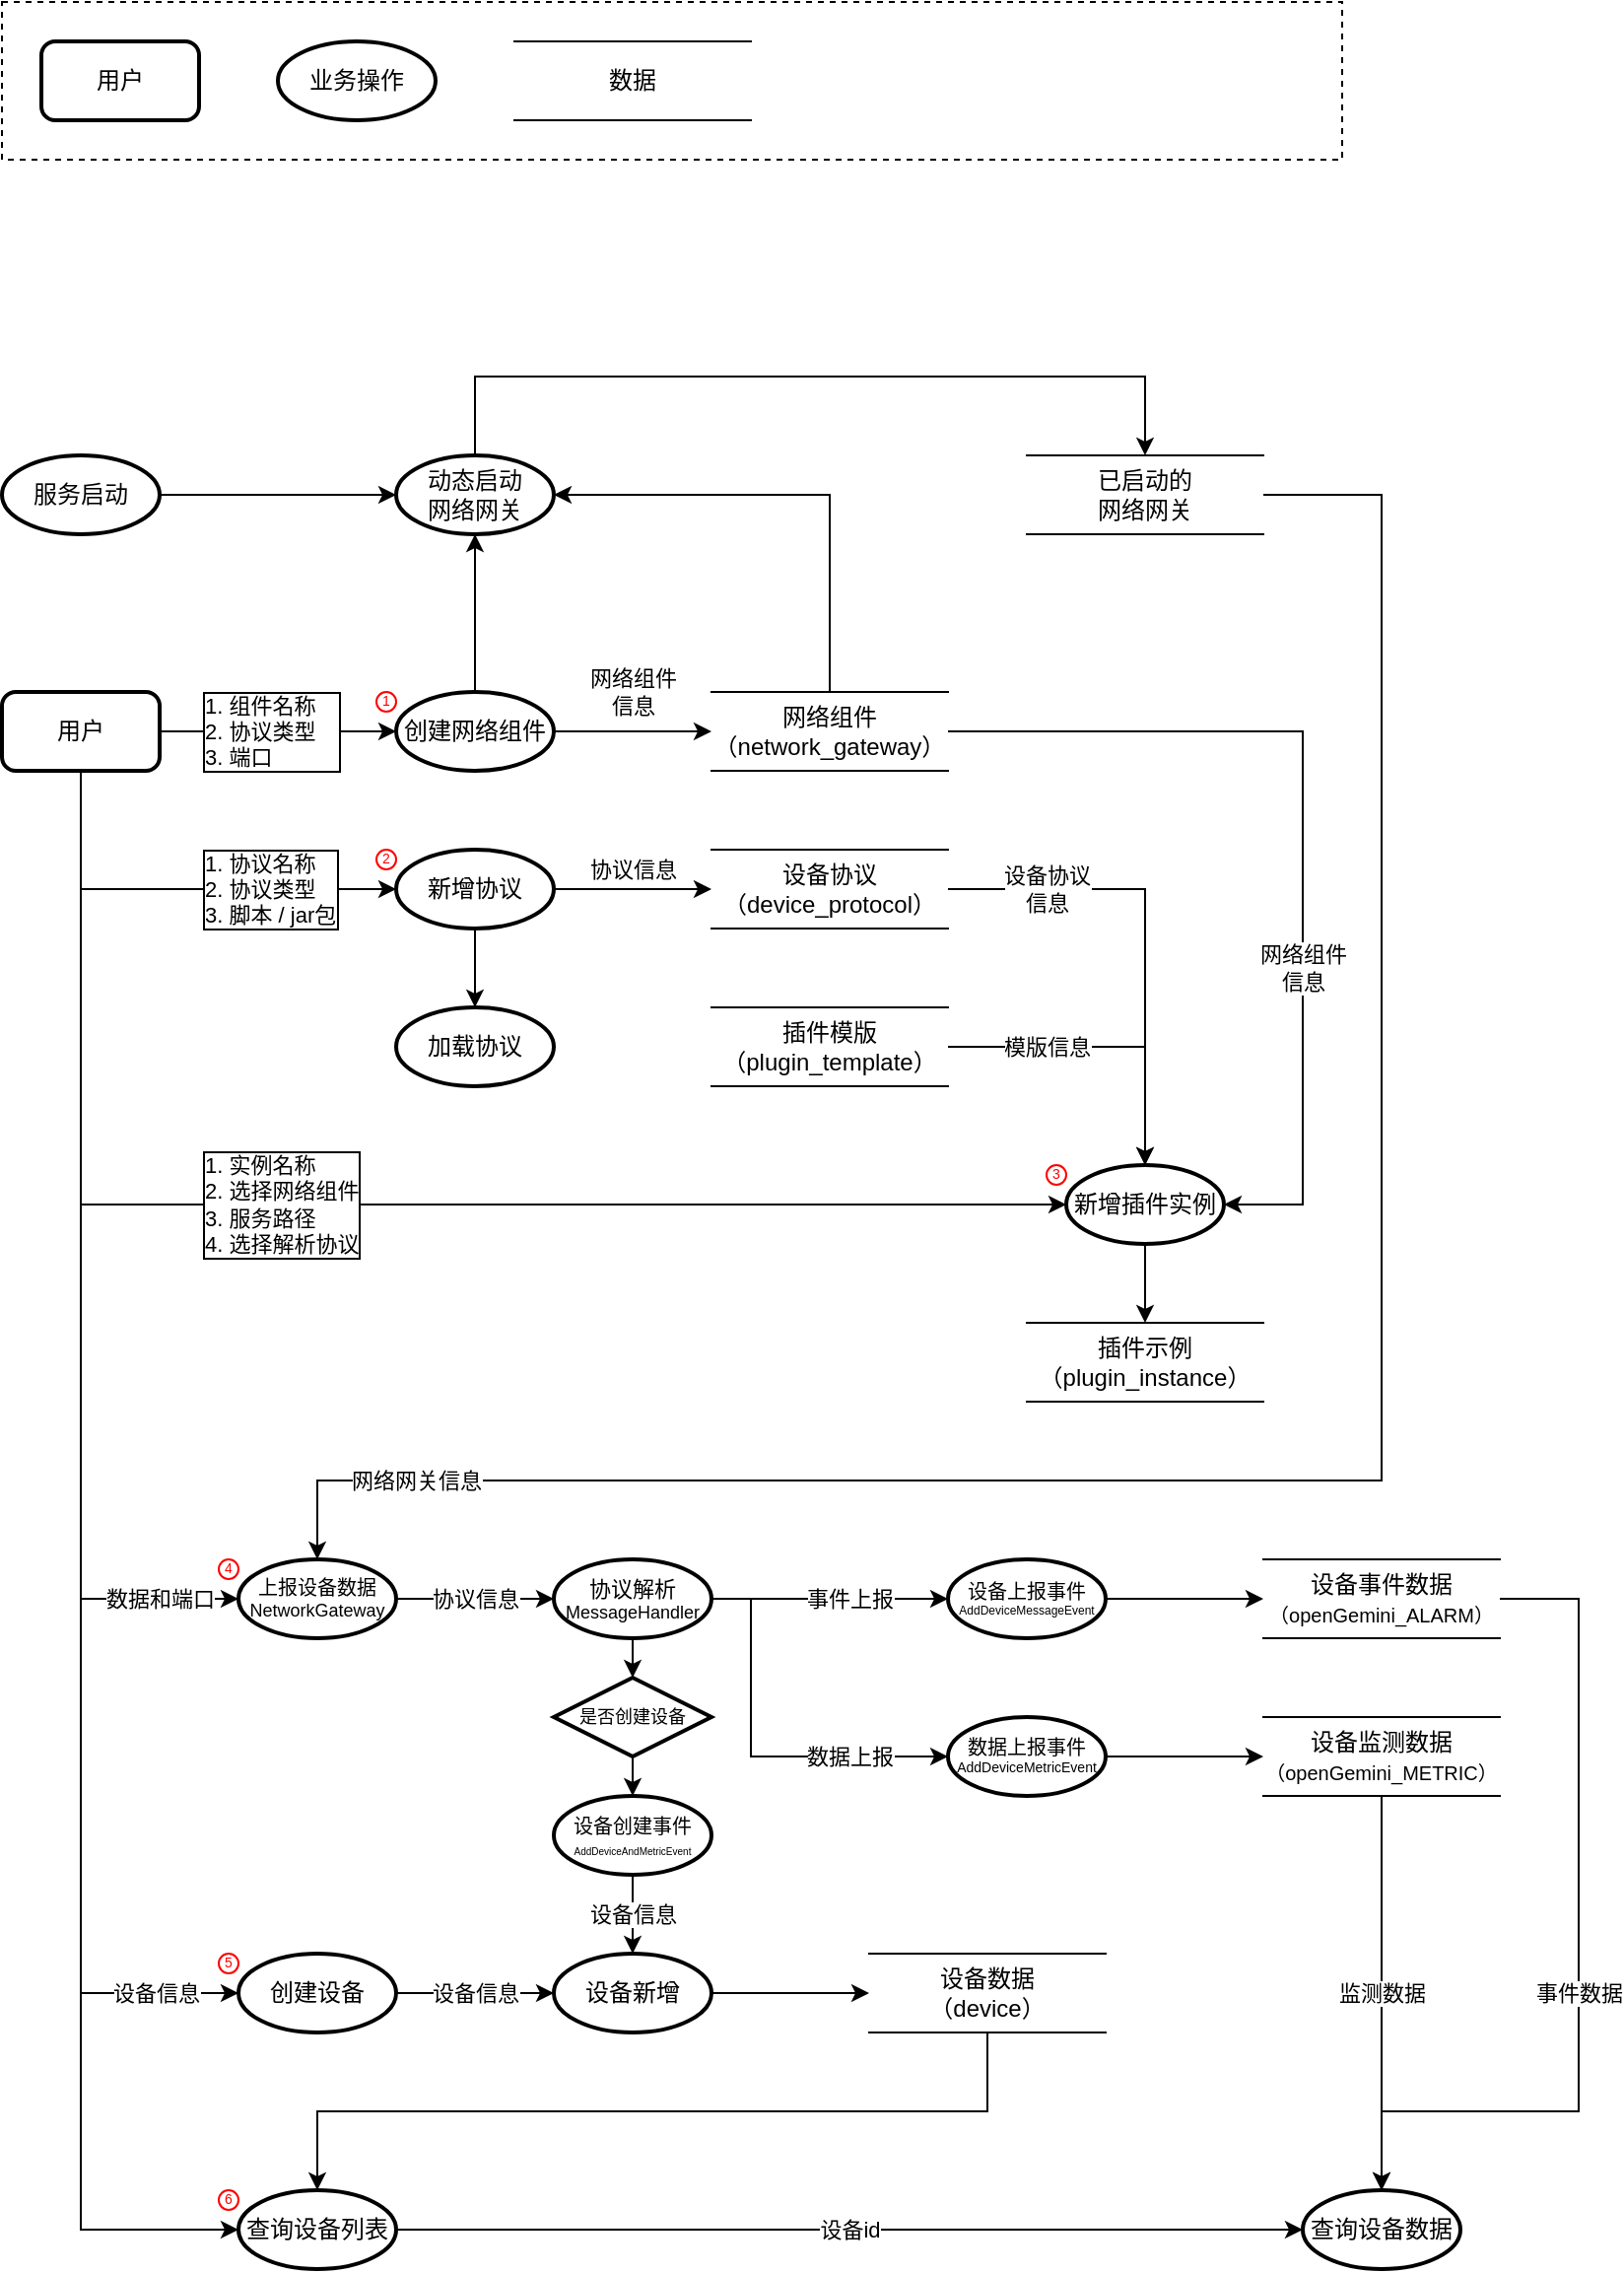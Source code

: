 <mxfile version="28.2.7">
  <diagram name="第 1 页" id="TWmrG3oodLnLUxh_rY0R">
    <mxGraphModel dx="888" dy="1635" grid="1" gridSize="10" guides="1" tooltips="1" connect="1" arrows="1" fold="1" page="1" pageScale="1" pageWidth="827" pageHeight="1169" math="0" shadow="0">
      <root>
        <mxCell id="0" />
        <mxCell id="1" parent="0" />
        <mxCell id="C81Zs6hBcrObSyvkOhi6-6" value="1. 组件名称&amp;nbsp; &amp;nbsp;&amp;nbsp;&lt;div&gt;2. 协议类型&lt;/div&gt;&lt;div&gt;3. 端口&lt;/div&gt;" style="edgeStyle=orthogonalEdgeStyle;rounded=0;orthogonalLoop=1;jettySize=auto;html=1;align=left;textShadow=0;labelBorderColor=default;" parent="1" source="C81Zs6hBcrObSyvkOhi6-4" target="C81Zs6hBcrObSyvkOhi6-5" edge="1">
          <mxGeometry x="-0.667" relative="1" as="geometry">
            <mxPoint as="offset" />
            <Array as="points">
              <mxPoint x="290" y="-100" />
              <mxPoint x="290" y="-100" />
            </Array>
          </mxGeometry>
        </mxCell>
        <mxCell id="C81Zs6hBcrObSyvkOhi6-19" value="1. 实例名称&lt;div&gt;2. 选择网络组件&lt;/div&gt;&lt;div&gt;3. 服务路径&lt;/div&gt;&lt;div&gt;4. 选择解析协议&lt;/div&gt;" style="edgeStyle=orthogonalEdgeStyle;rounded=0;orthogonalLoop=1;jettySize=auto;html=1;align=left;entryX=0;entryY=0.5;entryDx=0;entryDy=0;entryPerimeter=0;labelBorderColor=default;" parent="1" source="C81Zs6hBcrObSyvkOhi6-4" target="C81Zs6hBcrObSyvkOhi6-18" edge="1">
          <mxGeometry x="-0.222" relative="1" as="geometry">
            <mxPoint as="offset" />
            <mxPoint x="500" y="100" as="targetPoint" />
            <Array as="points">
              <mxPoint x="160" y="140" />
            </Array>
          </mxGeometry>
        </mxCell>
        <mxCell id="C81Zs6hBcrObSyvkOhi6-4" value="用户" style="rounded=1;whiteSpace=wrap;html=1;absoluteArcSize=1;arcSize=14;strokeWidth=2;" parent="1" vertex="1">
          <mxGeometry x="120" y="-120" width="80" height="40" as="geometry" />
        </mxCell>
        <mxCell id="C81Zs6hBcrObSyvkOhi6-9" value="网络组件&lt;div&gt;信息&lt;/div&gt;" style="edgeStyle=orthogonalEdgeStyle;rounded=0;orthogonalLoop=1;jettySize=auto;html=1;align=center;" parent="1" source="C81Zs6hBcrObSyvkOhi6-5" target="C81Zs6hBcrObSyvkOhi6-8" edge="1">
          <mxGeometry y="20" relative="1" as="geometry">
            <mxPoint as="offset" />
          </mxGeometry>
        </mxCell>
        <mxCell id="tgqBs-2qhETHzA4OnDz1-9" value="" style="edgeStyle=orthogonalEdgeStyle;rounded=0;orthogonalLoop=1;jettySize=auto;html=1;" edge="1" parent="1" source="C81Zs6hBcrObSyvkOhi6-5" target="C81Zs6hBcrObSyvkOhi6-14">
          <mxGeometry relative="1" as="geometry" />
        </mxCell>
        <mxCell id="C81Zs6hBcrObSyvkOhi6-5" value="创建网络组件" style="strokeWidth=2;html=1;shape=mxgraph.flowchart.start_1;whiteSpace=wrap;" parent="1" vertex="1">
          <mxGeometry x="320" y="-120" width="80" height="40" as="geometry" />
        </mxCell>
        <mxCell id="C81Zs6hBcrObSyvkOhi6-8" value="网络组件&lt;br&gt;（network_gateway）" style="shape=partialRectangle;whiteSpace=wrap;html=1;left=0;right=0;fillColor=none;" parent="1" vertex="1">
          <mxGeometry x="480" y="-120" width="120" height="40" as="geometry" />
        </mxCell>
        <mxCell id="C81Zs6hBcrObSyvkOhi6-13" value="协议信息" style="edgeStyle=orthogonalEdgeStyle;rounded=0;orthogonalLoop=1;jettySize=auto;html=1;" parent="1" source="C81Zs6hBcrObSyvkOhi6-10" target="C81Zs6hBcrObSyvkOhi6-12" edge="1">
          <mxGeometry y="10" relative="1" as="geometry">
            <mxPoint as="offset" />
          </mxGeometry>
        </mxCell>
        <mxCell id="tgqBs-2qhETHzA4OnDz1-10" value="" style="edgeStyle=orthogonalEdgeStyle;rounded=0;orthogonalLoop=1;jettySize=auto;html=1;" edge="1" parent="1" source="C81Zs6hBcrObSyvkOhi6-10" target="C81Zs6hBcrObSyvkOhi6-16">
          <mxGeometry relative="1" as="geometry" />
        </mxCell>
        <mxCell id="C81Zs6hBcrObSyvkOhi6-10" value="新增协议" style="strokeWidth=2;html=1;shape=mxgraph.flowchart.start_1;whiteSpace=wrap;" parent="1" vertex="1">
          <mxGeometry x="320" y="-40" width="80" height="40" as="geometry" />
        </mxCell>
        <mxCell id="C81Zs6hBcrObSyvkOhi6-11" value="1. 协议名称&lt;div&gt;2. 协议类型&lt;br&gt;&lt;div&gt;3. 脚本 / jar包&lt;/div&gt;&lt;/div&gt;" style="edgeStyle=orthogonalEdgeStyle;rounded=0;orthogonalLoop=1;jettySize=auto;html=1;entryX=0;entryY=0.5;entryDx=0;entryDy=0;entryPerimeter=0;align=left;labelBorderColor=default;" parent="1" source="C81Zs6hBcrObSyvkOhi6-4" target="C81Zs6hBcrObSyvkOhi6-10" edge="1">
          <mxGeometry x="0.091" relative="1" as="geometry">
            <mxPoint as="offset" />
            <Array as="points">
              <mxPoint x="160" y="-20" />
            </Array>
          </mxGeometry>
        </mxCell>
        <mxCell id="tgqBs-2qhETHzA4OnDz1-8" value="设备协议&lt;br&gt;信息" style="edgeStyle=orthogonalEdgeStyle;rounded=0;orthogonalLoop=1;jettySize=auto;html=1;entryX=0.5;entryY=0;entryDx=0;entryDy=0;entryPerimeter=0;" edge="1" parent="1" source="C81Zs6hBcrObSyvkOhi6-12" target="C81Zs6hBcrObSyvkOhi6-18">
          <mxGeometry x="-0.583" relative="1" as="geometry">
            <Array as="points">
              <mxPoint x="700" y="-20" />
            </Array>
            <mxPoint as="offset" />
          </mxGeometry>
        </mxCell>
        <mxCell id="C81Zs6hBcrObSyvkOhi6-12" value="设备协议&lt;br&gt;（device_protocol）" style="shape=partialRectangle;whiteSpace=wrap;html=1;left=0;right=0;fillColor=none;" parent="1" vertex="1">
          <mxGeometry x="480" y="-40" width="120" height="40" as="geometry" />
        </mxCell>
        <mxCell id="tgqBs-2qhETHzA4OnDz1-68" style="edgeStyle=orthogonalEdgeStyle;rounded=0;orthogonalLoop=1;jettySize=auto;html=1;entryX=0.5;entryY=0;entryDx=0;entryDy=0;" edge="1" parent="1" source="C81Zs6hBcrObSyvkOhi6-14" target="tgqBs-2qhETHzA4OnDz1-67">
          <mxGeometry relative="1" as="geometry">
            <Array as="points">
              <mxPoint x="360" y="-280" />
              <mxPoint x="700" y="-280" />
            </Array>
          </mxGeometry>
        </mxCell>
        <mxCell id="C81Zs6hBcrObSyvkOhi6-14" value="动态启动&lt;div&gt;网络网关&lt;/div&gt;" style="strokeWidth=2;html=1;shape=mxgraph.flowchart.start_1;whiteSpace=wrap;" parent="1" vertex="1">
          <mxGeometry x="320" y="-240" width="80" height="40" as="geometry" />
        </mxCell>
        <mxCell id="C81Zs6hBcrObSyvkOhi6-16" value="加载协议" style="strokeWidth=2;html=1;shape=mxgraph.flowchart.start_1;whiteSpace=wrap;" parent="1" vertex="1">
          <mxGeometry x="320" y="40" width="80" height="40" as="geometry" />
        </mxCell>
        <mxCell id="tgqBs-2qhETHzA4OnDz1-11" value="插件示例&lt;br&gt;（plugin_instance）" style="shape=partialRectangle;whiteSpace=wrap;html=1;left=0;right=0;fillColor=none;" vertex="1" parent="1">
          <mxGeometry x="640" y="200" width="120" height="40" as="geometry" />
        </mxCell>
        <mxCell id="tgqBs-2qhETHzA4OnDz1-13" value="网络组件&lt;div&gt;信息&lt;/div&gt;" style="edgeStyle=orthogonalEdgeStyle;rounded=0;orthogonalLoop=1;jettySize=auto;html=1;horizontal=1;labelBackgroundColor=default;entryX=1;entryY=0.5;entryDx=0;entryDy=0;entryPerimeter=0;" edge="1" parent="1" source="C81Zs6hBcrObSyvkOhi6-8" target="C81Zs6hBcrObSyvkOhi6-18">
          <mxGeometry x="0.304" relative="1" as="geometry">
            <mxPoint x="600" y="-180" as="sourcePoint" />
            <mxPoint x="580" y="80" as="targetPoint" />
            <Array as="points">
              <mxPoint x="780" y="-100" />
              <mxPoint x="780" y="140" />
            </Array>
            <mxPoint as="offset" />
          </mxGeometry>
        </mxCell>
        <mxCell id="tgqBs-2qhETHzA4OnDz1-17" value="" style="edgeStyle=orthogonalEdgeStyle;rounded=0;orthogonalLoop=1;jettySize=auto;html=1;entryX=0.5;entryY=0;entryDx=0;entryDy=0;" edge="1" parent="1" source="C81Zs6hBcrObSyvkOhi6-18" target="tgqBs-2qhETHzA4OnDz1-11">
          <mxGeometry relative="1" as="geometry">
            <Array as="points">
              <mxPoint x="700" y="190" />
              <mxPoint x="700" y="190" />
            </Array>
          </mxGeometry>
        </mxCell>
        <mxCell id="C81Zs6hBcrObSyvkOhi6-18" value="新增插件实例" style="strokeWidth=2;html=1;shape=mxgraph.flowchart.start_1;whiteSpace=wrap;" parent="1" vertex="1">
          <mxGeometry x="660" y="120" width="80" height="40" as="geometry" />
        </mxCell>
        <mxCell id="tgqBs-2qhETHzA4OnDz1-16" value="模版信息" style="edgeStyle=orthogonalEdgeStyle;rounded=0;orthogonalLoop=1;jettySize=auto;html=1;" edge="1" parent="1" source="tgqBs-2qhETHzA4OnDz1-15" target="C81Zs6hBcrObSyvkOhi6-18">
          <mxGeometry x="-0.375" relative="1" as="geometry">
            <mxPoint as="offset" />
          </mxGeometry>
        </mxCell>
        <mxCell id="tgqBs-2qhETHzA4OnDz1-15" value="插件模版&lt;br&gt;（plugin_template）" style="shape=partialRectangle;whiteSpace=wrap;html=1;left=0;right=0;fillColor=none;" vertex="1" parent="1">
          <mxGeometry x="480" y="40" width="120" height="40" as="geometry" />
        </mxCell>
        <mxCell id="tgqBs-2qhETHzA4OnDz1-31" value="" style="group;verticalAlign=top;" vertex="1" connectable="0" parent="1">
          <mxGeometry x="310" y="-120" width="10" height="10" as="geometry" />
        </mxCell>
        <mxCell id="tgqBs-2qhETHzA4OnDz1-29" value="" style="ellipse;whiteSpace=wrap;html=1;aspect=fixed;container=0;fillColor=none;strokeColor=#FF0000;" vertex="1" parent="tgqBs-2qhETHzA4OnDz1-31">
          <mxGeometry width="10" height="10" as="geometry" />
        </mxCell>
        <mxCell id="tgqBs-2qhETHzA4OnDz1-30" value="&lt;font style=&quot;color: rgb(255, 0, 0);&quot;&gt;1&lt;/font&gt;" style="text;html=1;whiteSpace=wrap;strokeColor=none;fillColor=none;align=center;verticalAlign=middle;rounded=0;fontSize=7;container=0;" vertex="1" parent="tgqBs-2qhETHzA4OnDz1-31">
          <mxGeometry width="10" height="10" as="geometry" />
        </mxCell>
        <mxCell id="tgqBs-2qhETHzA4OnDz1-32" value="" style="group" vertex="1" connectable="0" parent="1">
          <mxGeometry x="310" y="-40" width="10" height="10" as="geometry" />
        </mxCell>
        <mxCell id="tgqBs-2qhETHzA4OnDz1-33" value="" style="ellipse;whiteSpace=wrap;html=1;aspect=fixed;container=0;fillColor=none;strokeColor=#FF0000;" vertex="1" parent="tgqBs-2qhETHzA4OnDz1-32">
          <mxGeometry width="10" height="10" as="geometry" />
        </mxCell>
        <mxCell id="tgqBs-2qhETHzA4OnDz1-34" value="&lt;font style=&quot;color: rgb(255, 0, 0);&quot;&gt;2&lt;/font&gt;" style="text;html=1;whiteSpace=wrap;strokeColor=none;fillColor=none;align=center;verticalAlign=middle;rounded=0;fontSize=7;container=0;" vertex="1" parent="tgqBs-2qhETHzA4OnDz1-32">
          <mxGeometry width="10" height="10" as="geometry" />
        </mxCell>
        <mxCell id="tgqBs-2qhETHzA4OnDz1-36" value="" style="group" vertex="1" connectable="0" parent="1">
          <mxGeometry x="650" y="120" width="10" height="10" as="geometry" />
        </mxCell>
        <mxCell id="tgqBs-2qhETHzA4OnDz1-37" value="" style="ellipse;whiteSpace=wrap;html=1;aspect=fixed;container=0;fillColor=none;strokeColor=#FF0000;" vertex="1" parent="tgqBs-2qhETHzA4OnDz1-36">
          <mxGeometry width="10" height="10" as="geometry" />
        </mxCell>
        <mxCell id="tgqBs-2qhETHzA4OnDz1-38" value="&lt;font color=&quot;#ff0000&quot;&gt;3&lt;/font&gt;" style="text;html=1;whiteSpace=wrap;strokeColor=none;fillColor=none;align=center;verticalAlign=middle;rounded=0;fontSize=7;container=0;" vertex="1" parent="tgqBs-2qhETHzA4OnDz1-36">
          <mxGeometry width="10" height="10" as="geometry" />
        </mxCell>
        <mxCell id="tgqBs-2qhETHzA4OnDz1-59" value="协议信息" style="edgeStyle=orthogonalEdgeStyle;rounded=0;orthogonalLoop=1;jettySize=auto;html=1;" edge="1" parent="1" source="tgqBs-2qhETHzA4OnDz1-40" target="tgqBs-2qhETHzA4OnDz1-58">
          <mxGeometry relative="1" as="geometry">
            <mxPoint as="offset" />
          </mxGeometry>
        </mxCell>
        <mxCell id="tgqBs-2qhETHzA4OnDz1-40" value="&lt;font style=&quot;font-size: 10px;&quot;&gt;上报设备数据&lt;/font&gt;&lt;div&gt;NetworkGateway&lt;/div&gt;" style="strokeWidth=2;html=1;shape=mxgraph.flowchart.start_1;whiteSpace=wrap;fontSize=9;" vertex="1" parent="1">
          <mxGeometry x="240" y="320" width="80" height="40" as="geometry" />
        </mxCell>
        <mxCell id="tgqBs-2qhETHzA4OnDz1-45" value="设备id" style="edgeStyle=orthogonalEdgeStyle;rounded=0;orthogonalLoop=1;jettySize=auto;html=1;" edge="1" parent="1" source="tgqBs-2qhETHzA4OnDz1-41" target="tgqBs-2qhETHzA4OnDz1-42">
          <mxGeometry relative="1" as="geometry" />
        </mxCell>
        <mxCell id="tgqBs-2qhETHzA4OnDz1-41" value="查询设备列表" style="strokeWidth=2;html=1;shape=mxgraph.flowchart.start_1;whiteSpace=wrap;" vertex="1" parent="1">
          <mxGeometry x="240" y="640" width="80" height="40" as="geometry" />
        </mxCell>
        <mxCell id="tgqBs-2qhETHzA4OnDz1-42" value="查询设备数据" style="strokeWidth=2;html=1;shape=mxgraph.flowchart.start_1;whiteSpace=wrap;" vertex="1" parent="1">
          <mxGeometry x="780" y="640" width="80" height="40" as="geometry" />
        </mxCell>
        <mxCell id="tgqBs-2qhETHzA4OnDz1-43" value="数据和端口" style="edgeStyle=orthogonalEdgeStyle;rounded=0;orthogonalLoop=1;jettySize=auto;html=1;entryX=0;entryY=0.5;entryDx=0;entryDy=0;entryPerimeter=0;" edge="1" parent="1" source="C81Zs6hBcrObSyvkOhi6-4" target="tgqBs-2qhETHzA4OnDz1-40">
          <mxGeometry x="0.84" relative="1" as="geometry">
            <Array as="points">
              <mxPoint x="160" y="340" />
            </Array>
            <mxPoint as="offset" />
          </mxGeometry>
        </mxCell>
        <mxCell id="tgqBs-2qhETHzA4OnDz1-44" style="edgeStyle=orthogonalEdgeStyle;rounded=0;orthogonalLoop=1;jettySize=auto;html=1;entryX=0;entryY=0.5;entryDx=0;entryDy=0;entryPerimeter=0;" edge="1" parent="1" source="C81Zs6hBcrObSyvkOhi6-4" target="tgqBs-2qhETHzA4OnDz1-41">
          <mxGeometry relative="1" as="geometry">
            <Array as="points">
              <mxPoint x="160" y="660" />
            </Array>
          </mxGeometry>
        </mxCell>
        <mxCell id="tgqBs-2qhETHzA4OnDz1-52" value="" style="group" vertex="1" connectable="0" parent="1">
          <mxGeometry x="230" y="320" width="10" height="10" as="geometry" />
        </mxCell>
        <mxCell id="tgqBs-2qhETHzA4OnDz1-53" value="" style="ellipse;whiteSpace=wrap;html=1;aspect=fixed;container=0;fillColor=none;strokeColor=#FF0000;" vertex="1" parent="tgqBs-2qhETHzA4OnDz1-52">
          <mxGeometry width="10" height="10" as="geometry" />
        </mxCell>
        <mxCell id="tgqBs-2qhETHzA4OnDz1-54" value="&lt;font color=&quot;#ff0000&quot;&gt;4&lt;/font&gt;" style="text;html=1;whiteSpace=wrap;strokeColor=none;fillColor=none;align=center;verticalAlign=middle;rounded=0;fontSize=7;container=0;" vertex="1" parent="tgqBs-2qhETHzA4OnDz1-52">
          <mxGeometry width="10" height="10" as="geometry" />
        </mxCell>
        <mxCell id="tgqBs-2qhETHzA4OnDz1-55" value="" style="group" vertex="1" connectable="0" parent="1">
          <mxGeometry x="230" y="520" width="10" height="10" as="geometry" />
        </mxCell>
        <mxCell id="tgqBs-2qhETHzA4OnDz1-56" value="" style="ellipse;whiteSpace=wrap;html=1;aspect=fixed;container=0;fillColor=none;strokeColor=#FF0000;" vertex="1" parent="tgqBs-2qhETHzA4OnDz1-55">
          <mxGeometry width="10" height="10" as="geometry" />
        </mxCell>
        <mxCell id="tgqBs-2qhETHzA4OnDz1-57" value="&lt;font color=&quot;#ff0000&quot;&gt;5&lt;/font&gt;" style="text;html=1;whiteSpace=wrap;strokeColor=none;fillColor=none;align=center;verticalAlign=middle;rounded=0;fontSize=7;container=0;" vertex="1" parent="tgqBs-2qhETHzA4OnDz1-55">
          <mxGeometry width="10" height="10" as="geometry" />
        </mxCell>
        <mxCell id="tgqBs-2qhETHzA4OnDz1-71" value="事件上报" style="edgeStyle=orthogonalEdgeStyle;rounded=0;orthogonalLoop=1;jettySize=auto;html=1;" edge="1" parent="1" source="tgqBs-2qhETHzA4OnDz1-58" target="tgqBs-2qhETHzA4OnDz1-70">
          <mxGeometry x="0.167" relative="1" as="geometry">
            <mxPoint as="offset" />
          </mxGeometry>
        </mxCell>
        <mxCell id="tgqBs-2qhETHzA4OnDz1-96" style="edgeStyle=orthogonalEdgeStyle;rounded=0;orthogonalLoop=1;jettySize=auto;html=1;entryX=0.5;entryY=0;entryDx=0;entryDy=0;" edge="1" parent="1" source="tgqBs-2qhETHzA4OnDz1-58" target="tgqBs-2qhETHzA4OnDz1-72">
          <mxGeometry relative="1" as="geometry" />
        </mxCell>
        <mxCell id="tgqBs-2qhETHzA4OnDz1-58" value="&lt;font style=&quot;font-size: 11px;&quot;&gt;协议解析&lt;/font&gt;&lt;div&gt;MessageHandler&lt;/div&gt;" style="strokeWidth=2;html=1;shape=mxgraph.flowchart.start_1;whiteSpace=wrap;fontSize=9;" vertex="1" parent="1">
          <mxGeometry x="400" y="320" width="80" height="40" as="geometry" />
        </mxCell>
        <mxCell id="tgqBs-2qhETHzA4OnDz1-61" value="" style="group" vertex="1" connectable="0" parent="1">
          <mxGeometry x="120" y="-470" width="680" height="80" as="geometry" />
        </mxCell>
        <mxCell id="tgqBs-2qhETHzA4OnDz1-46" value="用户" style="rounded=1;whiteSpace=wrap;html=1;absoluteArcSize=1;arcSize=14;strokeWidth=2;" vertex="1" parent="tgqBs-2qhETHzA4OnDz1-61">
          <mxGeometry x="20" y="20" width="80" height="40" as="geometry" />
        </mxCell>
        <mxCell id="tgqBs-2qhETHzA4OnDz1-47" value="业务操作" style="strokeWidth=2;html=1;shape=mxgraph.flowchart.start_1;whiteSpace=wrap;" vertex="1" parent="tgqBs-2qhETHzA4OnDz1-61">
          <mxGeometry x="140" y="20" width="80" height="40" as="geometry" />
        </mxCell>
        <mxCell id="tgqBs-2qhETHzA4OnDz1-48" value="数据" style="shape=partialRectangle;whiteSpace=wrap;html=1;left=0;right=0;fillColor=none;" vertex="1" parent="tgqBs-2qhETHzA4OnDz1-61">
          <mxGeometry x="260" y="20" width="120" height="40" as="geometry" />
        </mxCell>
        <mxCell id="tgqBs-2qhETHzA4OnDz1-49" value="" style="rounded=0;whiteSpace=wrap;html=1;fillColor=none;dashed=1;" vertex="1" parent="tgqBs-2qhETHzA4OnDz1-61">
          <mxGeometry width="680" height="80" as="geometry" />
        </mxCell>
        <mxCell id="tgqBs-2qhETHzA4OnDz1-62" value="服务启动" style="strokeWidth=2;html=1;shape=mxgraph.flowchart.start_1;whiteSpace=wrap;" vertex="1" parent="1">
          <mxGeometry x="120" y="-240" width="80" height="40" as="geometry" />
        </mxCell>
        <mxCell id="tgqBs-2qhETHzA4OnDz1-64" style="edgeStyle=orthogonalEdgeStyle;rounded=0;orthogonalLoop=1;jettySize=auto;html=1;entryX=0;entryY=0.5;entryDx=0;entryDy=0;entryPerimeter=0;" edge="1" parent="1" source="tgqBs-2qhETHzA4OnDz1-62" target="C81Zs6hBcrObSyvkOhi6-14">
          <mxGeometry relative="1" as="geometry" />
        </mxCell>
        <mxCell id="tgqBs-2qhETHzA4OnDz1-65" style="edgeStyle=orthogonalEdgeStyle;rounded=0;orthogonalLoop=1;jettySize=auto;html=1;entryX=1;entryY=0.5;entryDx=0;entryDy=0;entryPerimeter=0;" edge="1" parent="1" source="C81Zs6hBcrObSyvkOhi6-8" target="C81Zs6hBcrObSyvkOhi6-14">
          <mxGeometry relative="1" as="geometry">
            <Array as="points">
              <mxPoint x="540" y="-220" />
            </Array>
          </mxGeometry>
        </mxCell>
        <mxCell id="tgqBs-2qhETHzA4OnDz1-67" value="已启动的&lt;div&gt;网络网关&lt;/div&gt;" style="shape=partialRectangle;whiteSpace=wrap;html=1;left=0;right=0;fillColor=none;" vertex="1" parent="1">
          <mxGeometry x="640" y="-240" width="120" height="40" as="geometry" />
        </mxCell>
        <mxCell id="tgqBs-2qhETHzA4OnDz1-69" value="网络网关信息" style="edgeStyle=orthogonalEdgeStyle;rounded=0;orthogonalLoop=1;jettySize=auto;html=1;entryX=0.5;entryY=0;entryDx=0;entryDy=0;entryPerimeter=0;" edge="1" parent="1" source="tgqBs-2qhETHzA4OnDz1-67" target="tgqBs-2qhETHzA4OnDz1-40">
          <mxGeometry x="0.842" relative="1" as="geometry">
            <Array as="points">
              <mxPoint x="820" y="-220" />
              <mxPoint x="820" y="280" />
              <mxPoint x="280" y="280" />
            </Array>
            <mxPoint as="offset" />
          </mxGeometry>
        </mxCell>
        <mxCell id="tgqBs-2qhETHzA4OnDz1-82" value="" style="edgeStyle=orthogonalEdgeStyle;rounded=0;orthogonalLoop=1;jettySize=auto;html=1;" edge="1" parent="1" source="tgqBs-2qhETHzA4OnDz1-70" target="tgqBs-2qhETHzA4OnDz1-81">
          <mxGeometry relative="1" as="geometry" />
        </mxCell>
        <mxCell id="tgqBs-2qhETHzA4OnDz1-70" value="&lt;div&gt;&lt;font style=&quot;font-size: 10px;&quot;&gt;设备上报事件&lt;/font&gt;&lt;/div&gt;AddDeviceMessageEvent" style="strokeWidth=2;html=1;shape=mxgraph.flowchart.start_1;whiteSpace=wrap;fontSize=6;" vertex="1" parent="1">
          <mxGeometry x="600" y="320" width="80" height="40" as="geometry" />
        </mxCell>
        <mxCell id="tgqBs-2qhETHzA4OnDz1-91" value="" style="edgeStyle=orthogonalEdgeStyle;rounded=0;orthogonalLoop=1;jettySize=auto;html=1;" edge="1" parent="1" source="tgqBs-2qhETHzA4OnDz1-72" target="tgqBs-2qhETHzA4OnDz1-90">
          <mxGeometry relative="1" as="geometry" />
        </mxCell>
        <mxCell id="tgqBs-2qhETHzA4OnDz1-72" value="是否创建设备" style="rhombus;whiteSpace=wrap;html=1;fontSize=9;strokeWidth=2;" vertex="1" parent="1">
          <mxGeometry x="400" y="380" width="80" height="40" as="geometry" />
        </mxCell>
        <mxCell id="tgqBs-2qhETHzA4OnDz1-93" value="设备信息" style="edgeStyle=orthogonalEdgeStyle;rounded=0;orthogonalLoop=1;jettySize=auto;html=1;" edge="1" parent="1" source="tgqBs-2qhETHzA4OnDz1-75" target="tgqBs-2qhETHzA4OnDz1-92">
          <mxGeometry relative="1" as="geometry" />
        </mxCell>
        <mxCell id="tgqBs-2qhETHzA4OnDz1-75" value="创建设备" style="strokeWidth=2;html=1;shape=mxgraph.flowchart.start_1;whiteSpace=wrap;" vertex="1" parent="1">
          <mxGeometry x="240" y="520" width="80" height="40" as="geometry" />
        </mxCell>
        <mxCell id="tgqBs-2qhETHzA4OnDz1-80" value="" style="edgeStyle=orthogonalEdgeStyle;rounded=0;orthogonalLoop=1;jettySize=auto;html=1;" edge="1" parent="1" source="tgqBs-2qhETHzA4OnDz1-77" target="tgqBs-2qhETHzA4OnDz1-79">
          <mxGeometry relative="1" as="geometry" />
        </mxCell>
        <mxCell id="tgqBs-2qhETHzA4OnDz1-77" value="&lt;div&gt;&lt;font style=&quot;font-size: 10px;&quot;&gt;数据上报事件&lt;/font&gt;&lt;/div&gt;&lt;font style=&quot;font-size: 7px;&quot;&gt;AddDeviceMetricEvent&lt;/font&gt;" style="strokeWidth=2;html=1;shape=mxgraph.flowchart.start_1;whiteSpace=wrap;fontSize=6;" vertex="1" parent="1">
          <mxGeometry x="600" y="400" width="80" height="40" as="geometry" />
        </mxCell>
        <mxCell id="tgqBs-2qhETHzA4OnDz1-78" value="数据上报" style="edgeStyle=orthogonalEdgeStyle;rounded=0;orthogonalLoop=1;jettySize=auto;html=1;entryX=0;entryY=0.5;entryDx=0;entryDy=0;entryPerimeter=0;" edge="1" parent="1" source="tgqBs-2qhETHzA4OnDz1-58" target="tgqBs-2qhETHzA4OnDz1-77">
          <mxGeometry x="0.5" relative="1" as="geometry">
            <Array as="points">
              <mxPoint x="500" y="340" />
              <mxPoint x="500" y="420" />
            </Array>
            <mxPoint as="offset" />
          </mxGeometry>
        </mxCell>
        <mxCell id="tgqBs-2qhETHzA4OnDz1-79" value="设备监测数据&lt;br&gt;&lt;font style=&quot;font-size: 10px;&quot;&gt;（openGemini_METRIC）&lt;/font&gt;" style="shape=partialRectangle;whiteSpace=wrap;html=1;left=0;right=0;fillColor=none;" vertex="1" parent="1">
          <mxGeometry x="760" y="400" width="120" height="40" as="geometry" />
        </mxCell>
        <mxCell id="tgqBs-2qhETHzA4OnDz1-101" value="事件数据" style="edgeStyle=orthogonalEdgeStyle;rounded=0;orthogonalLoop=1;jettySize=auto;html=1;exitX=1;exitY=0.5;exitDx=0;exitDy=0;" edge="1" parent="1" source="tgqBs-2qhETHzA4OnDz1-81">
          <mxGeometry x="0.091" relative="1" as="geometry">
            <mxPoint x="820" y="640" as="targetPoint" />
            <Array as="points">
              <mxPoint x="920" y="340" />
              <mxPoint x="920" y="600" />
              <mxPoint x="820" y="600" />
            </Array>
            <mxPoint as="offset" />
          </mxGeometry>
        </mxCell>
        <mxCell id="tgqBs-2qhETHzA4OnDz1-81" value="设备事件数据&lt;br&gt;&lt;font style=&quot;font-size: 10px;&quot;&gt;（openGemini_ALARM）&lt;/font&gt;" style="shape=partialRectangle;whiteSpace=wrap;html=1;left=0;right=0;fillColor=none;" vertex="1" parent="1">
          <mxGeometry x="760" y="320" width="120" height="40" as="geometry" />
        </mxCell>
        <mxCell id="tgqBs-2qhETHzA4OnDz1-83" value="设备信息" style="edgeStyle=orthogonalEdgeStyle;rounded=0;orthogonalLoop=1;jettySize=auto;html=1;entryX=0;entryY=0.5;entryDx=0;entryDy=0;entryPerimeter=0;" edge="1" parent="1" source="C81Zs6hBcrObSyvkOhi6-4" target="tgqBs-2qhETHzA4OnDz1-75">
          <mxGeometry x="0.879" relative="1" as="geometry">
            <Array as="points">
              <mxPoint x="160" y="540" />
            </Array>
            <mxPoint as="offset" />
          </mxGeometry>
        </mxCell>
        <mxCell id="tgqBs-2qhETHzA4OnDz1-94" value="设备信息" style="edgeStyle=orthogonalEdgeStyle;rounded=0;orthogonalLoop=1;jettySize=auto;html=1;" edge="1" parent="1" source="tgqBs-2qhETHzA4OnDz1-90" target="tgqBs-2qhETHzA4OnDz1-92">
          <mxGeometry relative="1" as="geometry">
            <Array as="points">
              <mxPoint x="440" y="500" />
              <mxPoint x="440" y="500" />
            </Array>
          </mxGeometry>
        </mxCell>
        <mxCell id="tgqBs-2qhETHzA4OnDz1-90" value="&lt;div style=&quot;line-height: 90%;&quot;&gt;&lt;font style=&quot;font-size: 10px; line-height: 90%;&quot;&gt;设备创建事件&lt;/font&gt;&lt;div&gt;&lt;font style=&quot;font-size: 5px; line-height: 90%;&quot;&gt;AddDeviceAndMetricEvent&lt;/font&gt;&lt;/div&gt;&lt;/div&gt;" style="strokeWidth=2;html=1;shape=mxgraph.flowchart.start_1;whiteSpace=wrap;verticalAlign=middle;" vertex="1" parent="1">
          <mxGeometry x="400" y="440" width="80" height="40" as="geometry" />
        </mxCell>
        <mxCell id="tgqBs-2qhETHzA4OnDz1-98" value="" style="edgeStyle=orthogonalEdgeStyle;rounded=0;orthogonalLoop=1;jettySize=auto;html=1;" edge="1" parent="1" source="tgqBs-2qhETHzA4OnDz1-92" target="tgqBs-2qhETHzA4OnDz1-97">
          <mxGeometry relative="1" as="geometry" />
        </mxCell>
        <mxCell id="tgqBs-2qhETHzA4OnDz1-92" value="设备新增" style="strokeWidth=2;html=1;shape=mxgraph.flowchart.start_1;whiteSpace=wrap;" vertex="1" parent="1">
          <mxGeometry x="400" y="520" width="80" height="40" as="geometry" />
        </mxCell>
        <mxCell id="tgqBs-2qhETHzA4OnDz1-99" style="edgeStyle=orthogonalEdgeStyle;rounded=0;orthogonalLoop=1;jettySize=auto;html=1;" edge="1" parent="1" source="tgqBs-2qhETHzA4OnDz1-97" target="tgqBs-2qhETHzA4OnDz1-41">
          <mxGeometry relative="1" as="geometry">
            <Array as="points">
              <mxPoint x="620" y="600" />
              <mxPoint x="280" y="600" />
            </Array>
          </mxGeometry>
        </mxCell>
        <mxCell id="tgqBs-2qhETHzA4OnDz1-97" value="设备数据&lt;br&gt;&lt;font&gt;（device）&lt;/font&gt;" style="shape=partialRectangle;whiteSpace=wrap;html=1;left=0;right=0;fillColor=none;" vertex="1" parent="1">
          <mxGeometry x="560" y="520" width="120" height="40" as="geometry" />
        </mxCell>
        <mxCell id="tgqBs-2qhETHzA4OnDz1-100" value="监测数据" style="edgeStyle=orthogonalEdgeStyle;rounded=0;orthogonalLoop=1;jettySize=auto;html=1;entryX=0.5;entryY=0;entryDx=0;entryDy=0;entryPerimeter=0;" edge="1" parent="1" source="tgqBs-2qhETHzA4OnDz1-79" target="tgqBs-2qhETHzA4OnDz1-42">
          <mxGeometry relative="1" as="geometry" />
        </mxCell>
        <mxCell id="tgqBs-2qhETHzA4OnDz1-103" value="" style="group" vertex="1" connectable="0" parent="1">
          <mxGeometry x="230" y="640" width="10" height="10" as="geometry" />
        </mxCell>
        <mxCell id="tgqBs-2qhETHzA4OnDz1-104" value="" style="ellipse;whiteSpace=wrap;html=1;aspect=fixed;container=0;fillColor=none;strokeColor=#FF0000;" vertex="1" parent="tgqBs-2qhETHzA4OnDz1-103">
          <mxGeometry width="10" height="10" as="geometry" />
        </mxCell>
        <mxCell id="tgqBs-2qhETHzA4OnDz1-105" value="&lt;font color=&quot;#ff0000&quot;&gt;6&lt;/font&gt;" style="text;html=1;whiteSpace=wrap;strokeColor=none;fillColor=none;align=center;verticalAlign=middle;rounded=0;fontSize=7;container=0;" vertex="1" parent="tgqBs-2qhETHzA4OnDz1-103">
          <mxGeometry width="10" height="10" as="geometry" />
        </mxCell>
      </root>
    </mxGraphModel>
  </diagram>
</mxfile>
